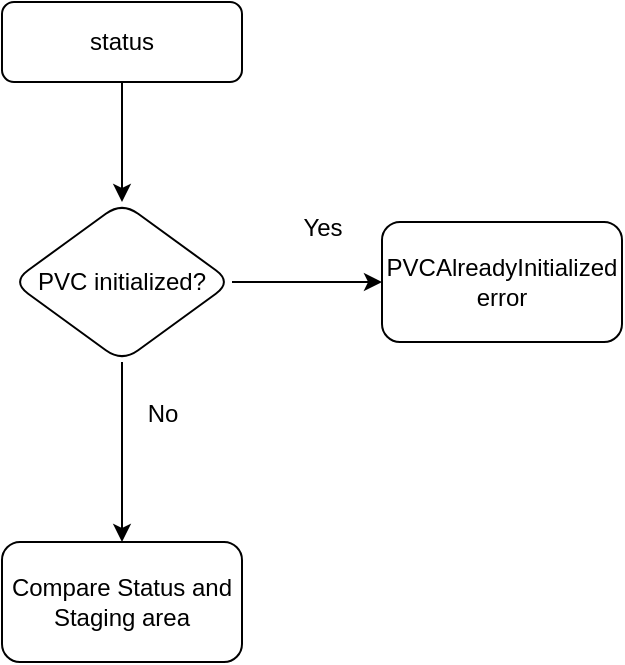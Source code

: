 <mxfile version="24.2.1" type="device">
  <diagram id="C5RBs43oDa-KdzZeNtuy" name="Page-1">
    <mxGraphModel dx="1050" dy="626" grid="1" gridSize="10" guides="1" tooltips="1" connect="1" arrows="1" fold="1" page="1" pageScale="1" pageWidth="827" pageHeight="1169" math="0" shadow="0">
      <root>
        <mxCell id="WIyWlLk6GJQsqaUBKTNV-0" />
        <mxCell id="WIyWlLk6GJQsqaUBKTNV-1" parent="WIyWlLk6GJQsqaUBKTNV-0" />
        <mxCell id="w4kyrS8OAAjTQbIPy0xM-1" value="" style="edgeStyle=orthogonalEdgeStyle;rounded=0;orthogonalLoop=1;jettySize=auto;html=1;" edge="1" parent="WIyWlLk6GJQsqaUBKTNV-1" source="WIyWlLk6GJQsqaUBKTNV-3" target="w4kyrS8OAAjTQbIPy0xM-0">
          <mxGeometry relative="1" as="geometry" />
        </mxCell>
        <mxCell id="WIyWlLk6GJQsqaUBKTNV-3" value="status" style="rounded=1;whiteSpace=wrap;html=1;fontSize=12;glass=0;strokeWidth=1;shadow=0;" parent="WIyWlLk6GJQsqaUBKTNV-1" vertex="1">
          <mxGeometry x="160" y="80" width="120" height="40" as="geometry" />
        </mxCell>
        <mxCell id="w4kyrS8OAAjTQbIPy0xM-4" value="" style="edgeStyle=orthogonalEdgeStyle;rounded=0;orthogonalLoop=1;jettySize=auto;html=1;" edge="1" parent="WIyWlLk6GJQsqaUBKTNV-1" source="w4kyrS8OAAjTQbIPy0xM-0" target="w4kyrS8OAAjTQbIPy0xM-3">
          <mxGeometry relative="1" as="geometry" />
        </mxCell>
        <mxCell id="w4kyrS8OAAjTQbIPy0xM-7" value="" style="edgeStyle=orthogonalEdgeStyle;rounded=0;orthogonalLoop=1;jettySize=auto;html=1;" edge="1" parent="WIyWlLk6GJQsqaUBKTNV-1" source="w4kyrS8OAAjTQbIPy0xM-0" target="w4kyrS8OAAjTQbIPy0xM-6">
          <mxGeometry relative="1" as="geometry" />
        </mxCell>
        <mxCell id="w4kyrS8OAAjTQbIPy0xM-0" value="PVC initialized?" style="rhombus;whiteSpace=wrap;html=1;rounded=1;glass=0;strokeWidth=1;shadow=0;" vertex="1" parent="WIyWlLk6GJQsqaUBKTNV-1">
          <mxGeometry x="165" y="180" width="110" height="80" as="geometry" />
        </mxCell>
        <mxCell id="w4kyrS8OAAjTQbIPy0xM-3" value="PVCAlreadyInitialized error" style="whiteSpace=wrap;html=1;rounded=1;glass=0;strokeWidth=1;shadow=0;" vertex="1" parent="WIyWlLk6GJQsqaUBKTNV-1">
          <mxGeometry x="350" y="190" width="120" height="60" as="geometry" />
        </mxCell>
        <mxCell id="w4kyrS8OAAjTQbIPy0xM-5" value="Yes" style="text;html=1;align=center;verticalAlign=middle;resizable=0;points=[];autosize=1;strokeColor=none;fillColor=none;" vertex="1" parent="WIyWlLk6GJQsqaUBKTNV-1">
          <mxGeometry x="300" y="178" width="40" height="30" as="geometry" />
        </mxCell>
        <mxCell id="w4kyrS8OAAjTQbIPy0xM-6" value="Compare Status and Staging area" style="whiteSpace=wrap;html=1;rounded=1;glass=0;strokeWidth=1;shadow=0;" vertex="1" parent="WIyWlLk6GJQsqaUBKTNV-1">
          <mxGeometry x="160" y="350" width="120" height="60" as="geometry" />
        </mxCell>
        <mxCell id="w4kyrS8OAAjTQbIPy0xM-8" value="&lt;div&gt;No&lt;/div&gt;&lt;div&gt;&lt;br&gt;&lt;/div&gt;" style="text;html=1;align=center;verticalAlign=middle;resizable=0;points=[];autosize=1;strokeColor=none;fillColor=none;" vertex="1" parent="WIyWlLk6GJQsqaUBKTNV-1">
          <mxGeometry x="220" y="273" width="40" height="40" as="geometry" />
        </mxCell>
      </root>
    </mxGraphModel>
  </diagram>
</mxfile>
